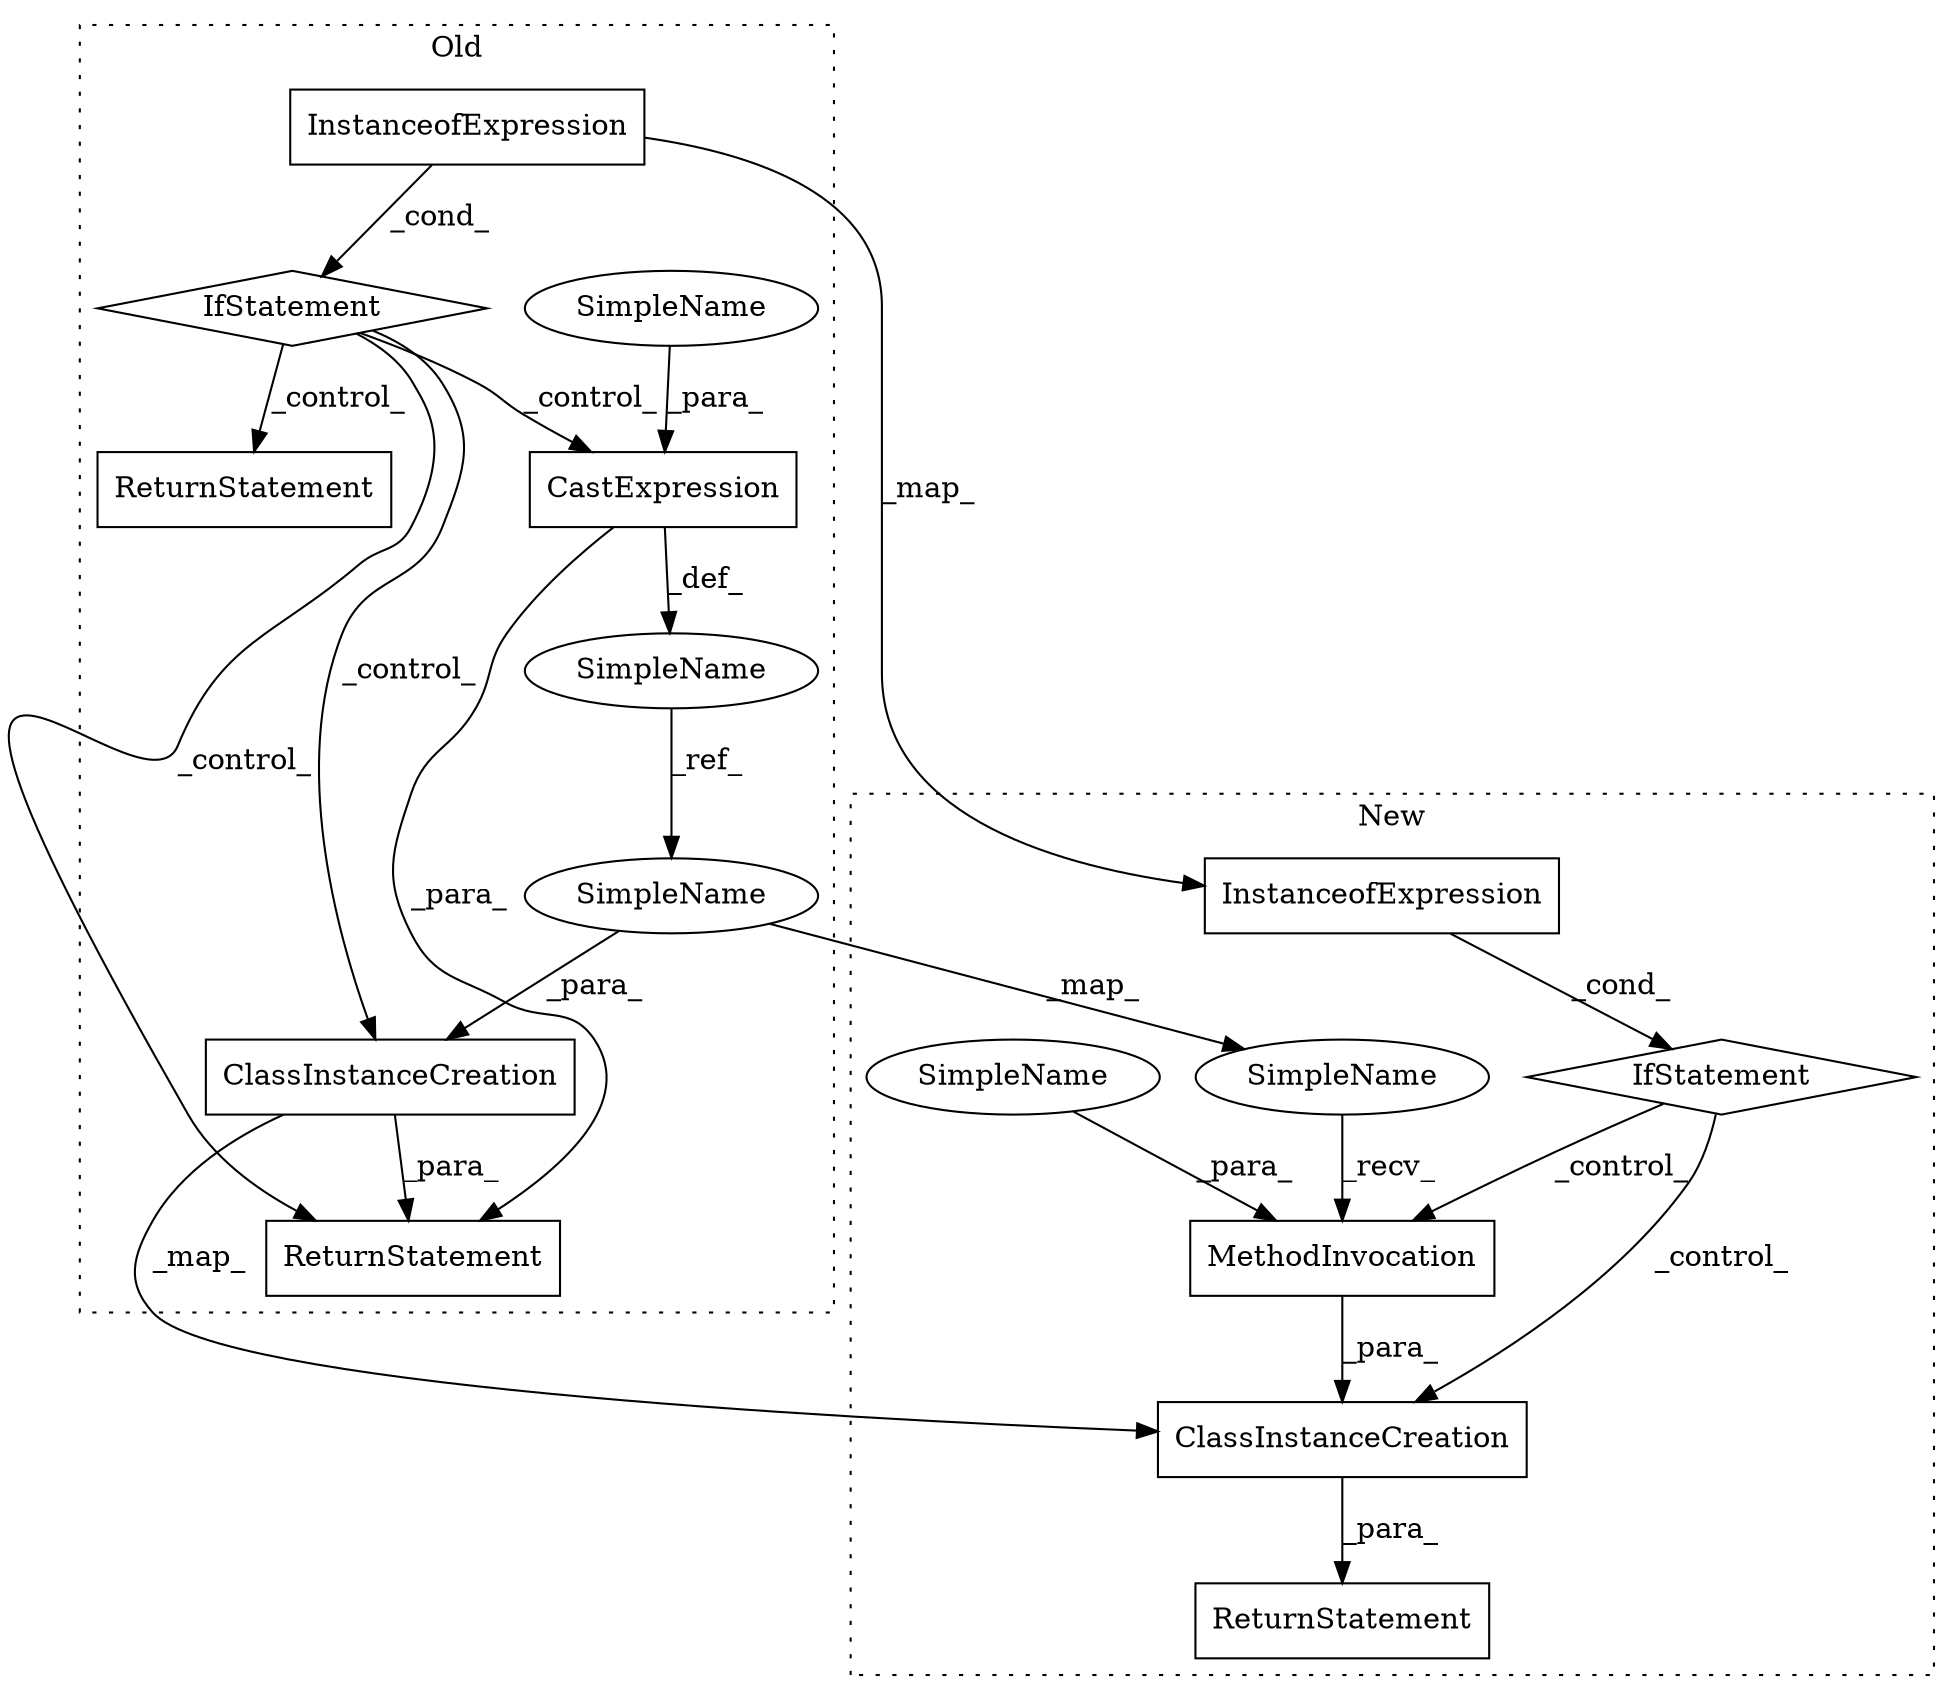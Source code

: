 digraph G {
subgraph cluster0 {
1 [label="CastExpression" a="11" s="7766" l="26" shape="box"];
2 [label="ClassInstanceCreation" a="14" s="7815,7840" l="15,1" shape="box"];
4 [label="IfStatement" a="25" s="7648,7682" l="4,2" shape="diamond"];
8 [label="ReturnStatement" a="41" s="7808" l="7" shape="box"];
9 [label="ReturnStatement" a="41" s="7862" l="7" shape="box"];
10 [label="SimpleName" a="42" s="7753" l="10" shape="ellipse"];
12 [label="SimpleName" a="42" s="7830" l="10" shape="ellipse"];
13 [label="SimpleName" a="42" s="7792" l="8" shape="ellipse"];
15 [label="InstanceofExpression" a="62" s="7660" l="12" shape="box"];
label = "Old";
style="dotted";
}
subgraph cluster1 {
3 [label="ClassInstanceCreation" a="14" s="7698,7740" l="15,1" shape="box"];
5 [label="IfStatement" a="25" s="7687" l="11" shape="diamond"];
6 [label="MethodInvocation" a="32" s="7726,7739" l="5,1" shape="box"];
7 [label="ReturnStatement" a="41" s="7648" l="7" shape="box"];
11 [label="SimpleName" a="42" s="7731" l="8" shape="ellipse"];
14 [label="SimpleName" a="42" s="7713" l="12" shape="ellipse"];
16 [label="InstanceofExpression" a="62" s="7664" l="12" shape="box"];
label = "New";
style="dotted";
}
1 -> 10 [label="_def_"];
1 -> 8 [label="_para_"];
2 -> 3 [label="_map_"];
2 -> 8 [label="_para_"];
3 -> 7 [label="_para_"];
4 -> 8 [label="_control_"];
4 -> 9 [label="_control_"];
4 -> 2 [label="_control_"];
4 -> 1 [label="_control_"];
5 -> 6 [label="_control_"];
5 -> 3 [label="_control_"];
6 -> 3 [label="_para_"];
10 -> 12 [label="_ref_"];
11 -> 6 [label="_para_"];
12 -> 14 [label="_map_"];
12 -> 2 [label="_para_"];
13 -> 1 [label="_para_"];
14 -> 6 [label="_recv_"];
15 -> 4 [label="_cond_"];
15 -> 16 [label="_map_"];
16 -> 5 [label="_cond_"];
}